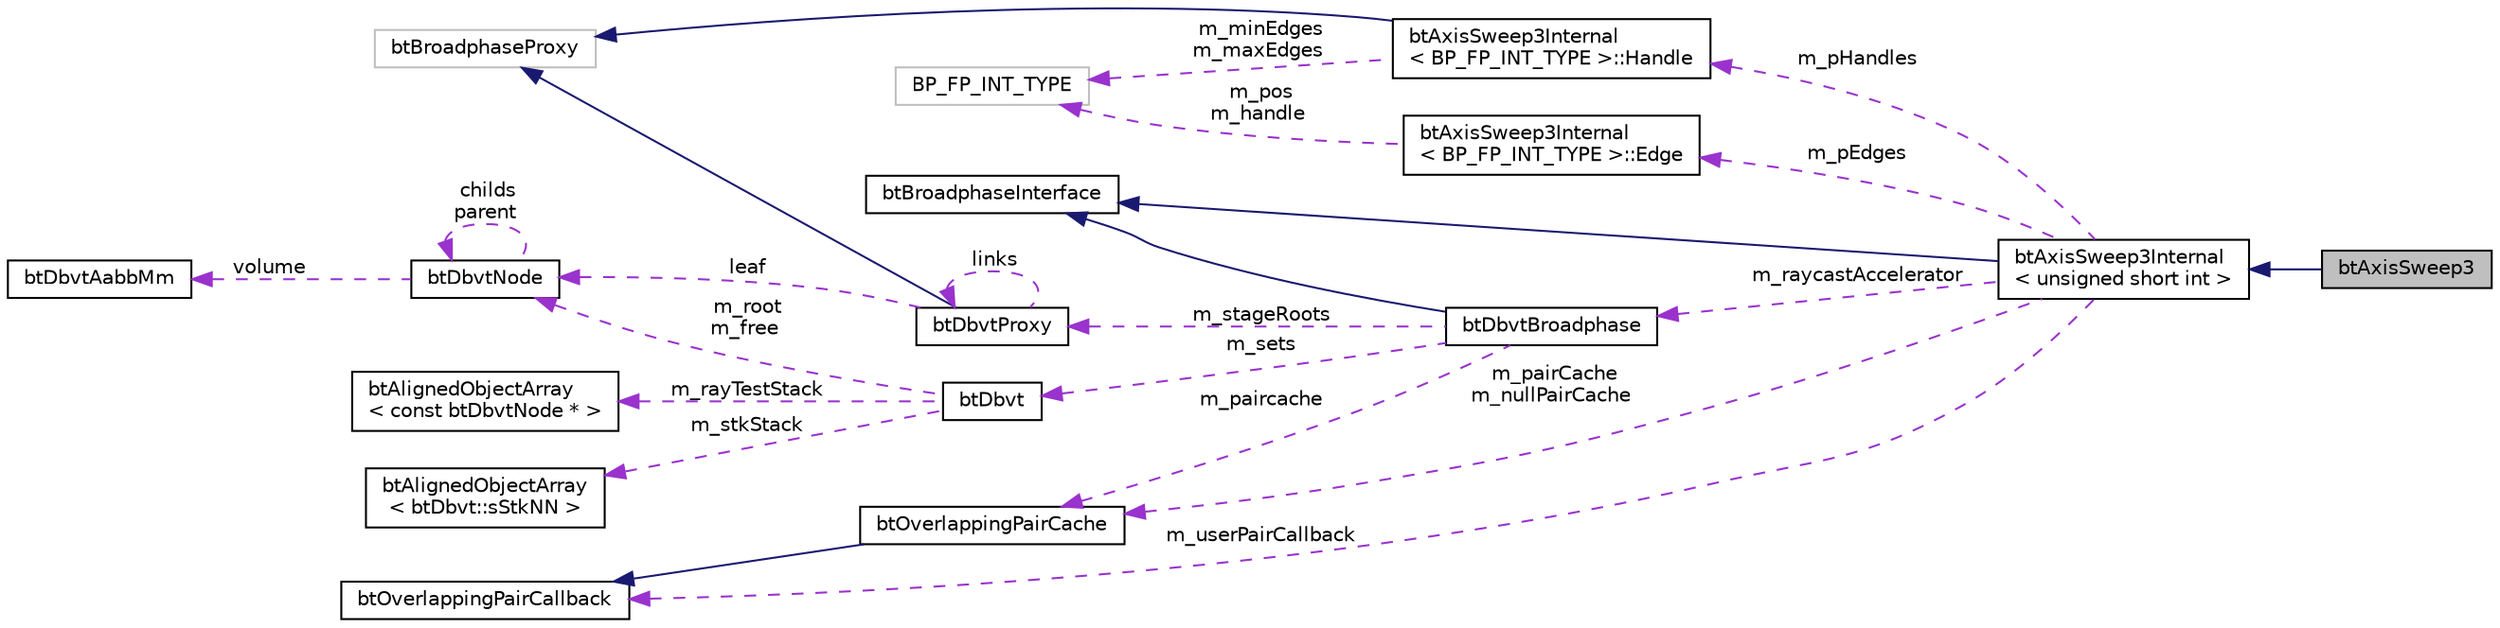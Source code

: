 digraph "btAxisSweep3"
{
  edge [fontname="Helvetica",fontsize="10",labelfontname="Helvetica",labelfontsize="10"];
  node [fontname="Helvetica",fontsize="10",shape=record];
  rankdir="LR";
  Node1 [label="btAxisSweep3",height=0.2,width=0.4,color="black", fillcolor="grey75", style="filled", fontcolor="black"];
  Node2 -> Node1 [dir="back",color="midnightblue",fontsize="10",style="solid",fontname="Helvetica"];
  Node2 [label="btAxisSweep3Internal\l\< unsigned short int \>",height=0.2,width=0.4,color="black", fillcolor="white", style="filled",URL="$classbt_axis_sweep3_internal.html"];
  Node3 -> Node2 [dir="back",color="midnightblue",fontsize="10",style="solid",fontname="Helvetica"];
  Node3 [label="btBroadphaseInterface",height=0.2,width=0.4,color="black", fillcolor="white", style="filled",URL="$classbt_broadphase_interface.html"];
  Node4 -> Node2 [dir="back",color="darkorchid3",fontsize="10",style="dashed",label=" m_pHandles" ,fontname="Helvetica"];
  Node4 [label="btAxisSweep3Internal\l\< BP_FP_INT_TYPE \>::Handle",height=0.2,width=0.4,color="black", fillcolor="white", style="filled",URL="$classbt_axis_sweep3_internal_1_1_handle.html"];
  Node5 -> Node4 [dir="back",color="midnightblue",fontsize="10",style="solid",fontname="Helvetica"];
  Node5 [label="btBroadphaseProxy",height=0.2,width=0.4,color="grey75", fillcolor="white", style="filled"];
  Node6 -> Node4 [dir="back",color="darkorchid3",fontsize="10",style="dashed",label=" m_minEdges\nm_maxEdges" ,fontname="Helvetica"];
  Node6 [label="BP_FP_INT_TYPE",height=0.2,width=0.4,color="grey75", fillcolor="white", style="filled"];
  Node7 -> Node2 [dir="back",color="darkorchid3",fontsize="10",style="dashed",label=" m_userPairCallback" ,fontname="Helvetica"];
  Node7 [label="btOverlappingPairCallback",height=0.2,width=0.4,color="black", fillcolor="white", style="filled",URL="$classbt_overlapping_pair_callback.html",tooltip="The btOverlappingPairCallback class is an additional optional broadphase user callback for adding/rem..."];
  Node8 -> Node2 [dir="back",color="darkorchid3",fontsize="10",style="dashed",label=" m_pairCache\nm_nullPairCache" ,fontname="Helvetica"];
  Node8 [label="btOverlappingPairCache",height=0.2,width=0.4,color="black", fillcolor="white", style="filled",URL="$classbt_overlapping_pair_cache.html"];
  Node7 -> Node8 [dir="back",color="midnightblue",fontsize="10",style="solid",fontname="Helvetica"];
  Node9 -> Node2 [dir="back",color="darkorchid3",fontsize="10",style="dashed",label=" m_raycastAccelerator" ,fontname="Helvetica"];
  Node9 [label="btDbvtBroadphase",height=0.2,width=0.4,color="black", fillcolor="white", style="filled",URL="$structbt_dbvt_broadphase.html"];
  Node3 -> Node9 [dir="back",color="midnightblue",fontsize="10",style="solid",fontname="Helvetica"];
  Node8 -> Node9 [dir="back",color="darkorchid3",fontsize="10",style="dashed",label=" m_paircache" ,fontname="Helvetica"];
  Node10 -> Node9 [dir="back",color="darkorchid3",fontsize="10",style="dashed",label=" m_stageRoots" ,fontname="Helvetica"];
  Node10 [label="btDbvtProxy",height=0.2,width=0.4,color="black", fillcolor="white", style="filled",URL="$structbt_dbvt_proxy.html"];
  Node5 -> Node10 [dir="back",color="midnightblue",fontsize="10",style="solid",fontname="Helvetica"];
  Node10 -> Node10 [dir="back",color="darkorchid3",fontsize="10",style="dashed",label=" links" ,fontname="Helvetica"];
  Node11 -> Node10 [dir="back",color="darkorchid3",fontsize="10",style="dashed",label=" leaf" ,fontname="Helvetica"];
  Node11 [label="btDbvtNode",height=0.2,width=0.4,color="black", fillcolor="white", style="filled",URL="$structbt_dbvt_node.html"];
  Node12 -> Node11 [dir="back",color="darkorchid3",fontsize="10",style="dashed",label=" volume" ,fontname="Helvetica"];
  Node12 [label="btDbvtAabbMm",height=0.2,width=0.4,color="black", fillcolor="white", style="filled",URL="$structbt_dbvt_aabb_mm.html"];
  Node11 -> Node11 [dir="back",color="darkorchid3",fontsize="10",style="dashed",label=" childs\nparent" ,fontname="Helvetica"];
  Node13 -> Node9 [dir="back",color="darkorchid3",fontsize="10",style="dashed",label=" m_sets" ,fontname="Helvetica"];
  Node13 [label="btDbvt",height=0.2,width=0.4,color="black", fillcolor="white", style="filled",URL="$structbt_dbvt.html"];
  Node14 -> Node13 [dir="back",color="darkorchid3",fontsize="10",style="dashed",label=" m_rayTestStack" ,fontname="Helvetica"];
  Node14 [label="btAlignedObjectArray\l\< const btDbvtNode * \>",height=0.2,width=0.4,color="black", fillcolor="white", style="filled",URL="$classbt_aligned_object_array.html"];
  Node15 -> Node13 [dir="back",color="darkorchid3",fontsize="10",style="dashed",label=" m_stkStack" ,fontname="Helvetica"];
  Node15 [label="btAlignedObjectArray\l\< btDbvt::sStkNN \>",height=0.2,width=0.4,color="black", fillcolor="white", style="filled",URL="$classbt_aligned_object_array.html"];
  Node11 -> Node13 [dir="back",color="darkorchid3",fontsize="10",style="dashed",label=" m_root\nm_free" ,fontname="Helvetica"];
  Node16 -> Node2 [dir="back",color="darkorchid3",fontsize="10",style="dashed",label=" m_pEdges" ,fontname="Helvetica"];
  Node16 [label="btAxisSweep3Internal\l\< BP_FP_INT_TYPE \>::Edge",height=0.2,width=0.4,color="black", fillcolor="white", style="filled",URL="$classbt_axis_sweep3_internal_1_1_edge.html"];
  Node6 -> Node16 [dir="back",color="darkorchid3",fontsize="10",style="dashed",label=" m_pos\nm_handle" ,fontname="Helvetica"];
}
